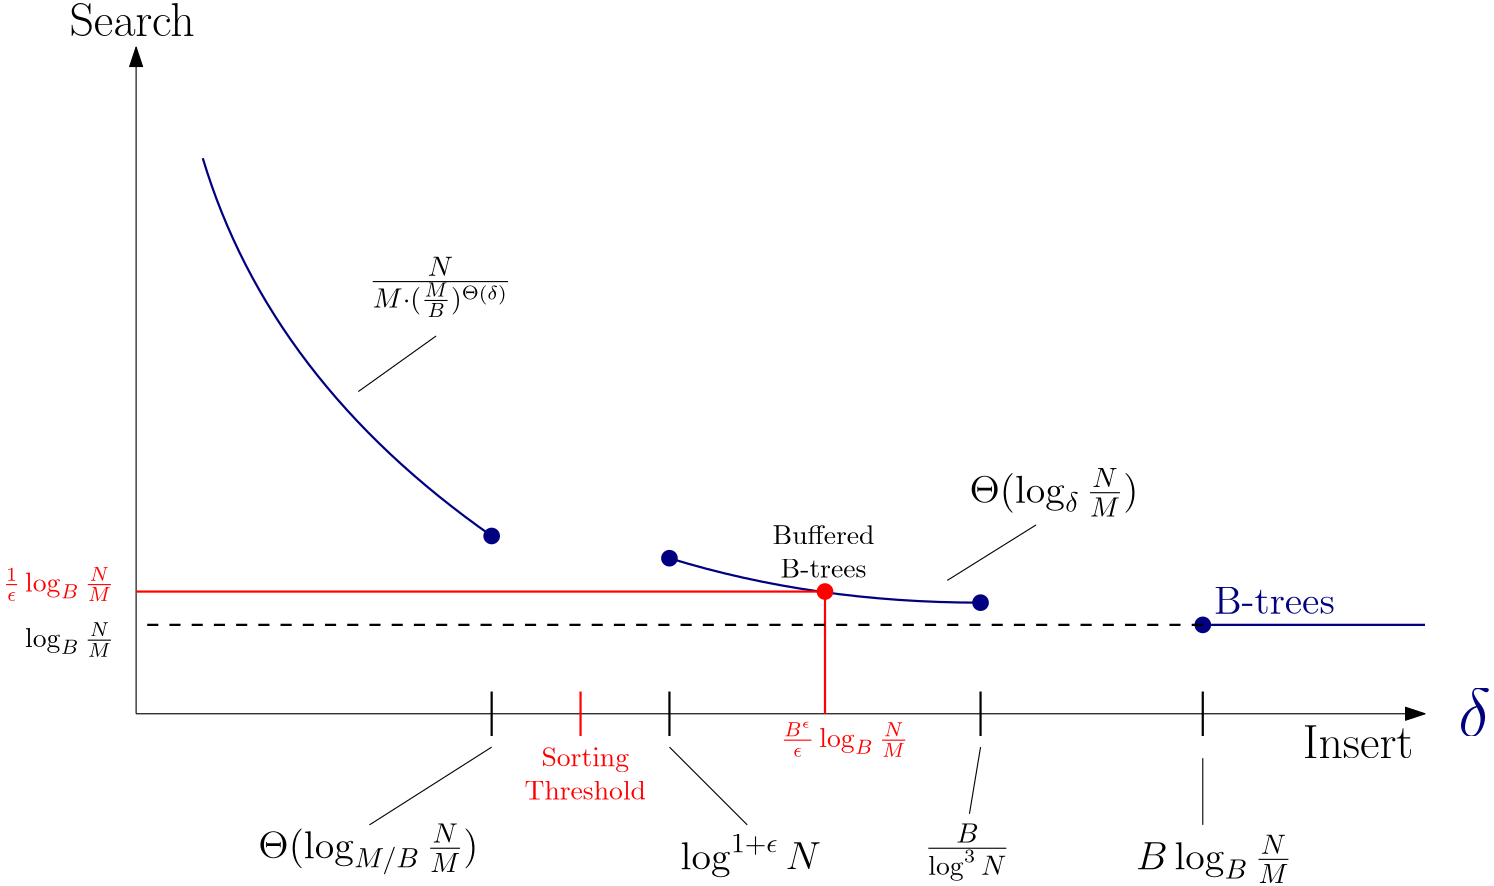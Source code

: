 <?xml version="1.0"?>
<!DOCTYPE ipe SYSTEM "ipe.dtd">
<ipe version="70107" creator="Ipe 7.2.2">
<info created="D:20160510144933" modified="D:20160510152812"/>
<ipestyle name="basic">
<symbol name="arrow/arc(spx)">
<path stroke="sym-stroke" fill="sym-stroke" pen="sym-pen">
0 0 m
-1 0.333 l
-1 -0.333 l
h
</path>
</symbol>
<symbol name="arrow/farc(spx)">
<path stroke="sym-stroke" fill="white" pen="sym-pen">
0 0 m
-1 0.333 l
-1 -0.333 l
h
</path>
</symbol>
<symbol name="arrow/ptarc(spx)">
<path stroke="sym-stroke" fill="sym-stroke" pen="sym-pen">
0 0 m
-1 0.333 l
-0.8 0 l
-1 -0.333 l
h
</path>
</symbol>
<symbol name="arrow/fptarc(spx)">
<path stroke="sym-stroke" fill="white" pen="sym-pen">
0 0 m
-1 0.333 l
-0.8 0 l
-1 -0.333 l
h
</path>
</symbol>
<symbol name="mark/circle(sx)" transformations="translations">
<path fill="sym-stroke">
0.6 0 0 0.6 0 0 e
0.4 0 0 0.4 0 0 e
</path>
</symbol>
<symbol name="mark/disk(sx)" transformations="translations">
<path fill="sym-stroke">
0.6 0 0 0.6 0 0 e
</path>
</symbol>
<symbol name="mark/fdisk(sfx)" transformations="translations">
<group>
<path fill="sym-fill">
0.5 0 0 0.5 0 0 e
</path>
<path fill="sym-stroke" fillrule="eofill">
0.6 0 0 0.6 0 0 e
0.4 0 0 0.4 0 0 e
</path>
</group>
</symbol>
<symbol name="mark/box(sx)" transformations="translations">
<path fill="sym-stroke" fillrule="eofill">
-0.6 -0.6 m
0.6 -0.6 l
0.6 0.6 l
-0.6 0.6 l
h
-0.4 -0.4 m
0.4 -0.4 l
0.4 0.4 l
-0.4 0.4 l
h
</path>
</symbol>
<symbol name="mark/square(sx)" transformations="translations">
<path fill="sym-stroke">
-0.6 -0.6 m
0.6 -0.6 l
0.6 0.6 l
-0.6 0.6 l
h
</path>
</symbol>
<symbol name="mark/fsquare(sfx)" transformations="translations">
<group>
<path fill="sym-fill">
-0.5 -0.5 m
0.5 -0.5 l
0.5 0.5 l
-0.5 0.5 l
h
</path>
<path fill="sym-stroke" fillrule="eofill">
-0.6 -0.6 m
0.6 -0.6 l
0.6 0.6 l
-0.6 0.6 l
h
-0.4 -0.4 m
0.4 -0.4 l
0.4 0.4 l
-0.4 0.4 l
h
</path>
</group>
</symbol>
<symbol name="mark/cross(sx)" transformations="translations">
<group>
<path fill="sym-stroke">
-0.43 -0.57 m
0.57 0.43 l
0.43 0.57 l
-0.57 -0.43 l
h
</path>
<path fill="sym-stroke">
-0.43 0.57 m
0.57 -0.43 l
0.43 -0.57 l
-0.57 0.43 l
h
</path>
</group>
</symbol>
<symbol name="arrow/fnormal(spx)">
<path stroke="sym-stroke" fill="white" pen="sym-pen">
0 0 m
-1 0.333 l
-1 -0.333 l
h
</path>
</symbol>
<symbol name="arrow/pointed(spx)">
<path stroke="sym-stroke" fill="sym-stroke" pen="sym-pen">
0 0 m
-1 0.333 l
-0.8 0 l
-1 -0.333 l
h
</path>
</symbol>
<symbol name="arrow/fpointed(spx)">
<path stroke="sym-stroke" fill="white" pen="sym-pen">
0 0 m
-1 0.333 l
-0.8 0 l
-1 -0.333 l
h
</path>
</symbol>
<symbol name="arrow/linear(spx)">
<path stroke="sym-stroke" pen="sym-pen">
-1 0.333 m
0 0 l
-1 -0.333 l
</path>
</symbol>
<symbol name="arrow/fdouble(spx)">
<path stroke="sym-stroke" fill="white" pen="sym-pen">
0 0 m
-1 0.333 l
-1 -0.333 l
h
-1 0 m
-2 0.333 l
-2 -0.333 l
h
</path>
</symbol>
<symbol name="arrow/double(spx)">
<path stroke="sym-stroke" fill="sym-stroke" pen="sym-pen">
0 0 m
-1 0.333 l
-1 -0.333 l
h
-1 0 m
-2 0.333 l
-2 -0.333 l
h
</path>
</symbol>
<pen name="heavier" value="0.8"/>
<pen name="fat" value="1.2"/>
<pen name="ultrafat" value="2"/>
<symbolsize name="large" value="5"/>
<symbolsize name="small" value="2"/>
<symbolsize name="tiny" value="1.1"/>
<arrowsize name="large" value="10"/>
<arrowsize name="small" value="5"/>
<arrowsize name="tiny" value="3"/>
<color name="red" value="1 0 0"/>
<color name="green" value="0 1 0"/>
<color name="blue" value="0 0 1"/>
<color name="yellow" value="1 1 0"/>
<color name="orange" value="1 0.647 0"/>
<color name="gold" value="1 0.843 0"/>
<color name="purple" value="0.627 0.125 0.941"/>
<color name="gray" value="0.745"/>
<color name="brown" value="0.647 0.165 0.165"/>
<color name="navy" value="0 0 0.502"/>
<color name="pink" value="1 0.753 0.796"/>
<color name="seagreen" value="0.18 0.545 0.341"/>
<color name="turquoise" value="0.251 0.878 0.816"/>
<color name="violet" value="0.933 0.51 0.933"/>
<color name="darkblue" value="0 0 0.545"/>
<color name="darkcyan" value="0 0.545 0.545"/>
<color name="darkgray" value="0.663"/>
<color name="darkgreen" value="0 0.392 0"/>
<color name="darkmagenta" value="0.545 0 0.545"/>
<color name="darkorange" value="1 0.549 0"/>
<color name="darkred" value="0.545 0 0"/>
<color name="lightblue" value="0.678 0.847 0.902"/>
<color name="lightcyan" value="0.878 1 1"/>
<color name="lightgray" value="0.827"/>
<color name="lightgreen" value="0.565 0.933 0.565"/>
<color name="lightyellow" value="1 1 0.878"/>
<dashstyle name="dashed" value="[4] 0"/>
<dashstyle name="dotted" value="[1 3] 0"/>
<dashstyle name="dash dotted" value="[4 2 1 2] 0"/>
<dashstyle name="dash dot dotted" value="[4 2 1 2 1 2] 0"/>
<textsize name="large" value="\large"/>
<textsize name="Large" value="\Large"/>
<textsize name="LARGE" value="\LARGE"/>
<textsize name="huge" value="\huge"/>
<textsize name="Huge" value="\Huge"/>
<textsize name="small" value="\small"/>
<textsize name="footnote" value="\footnotesize"/>
<textsize name="tiny" value="\tiny"/>
<textstyle name="center" begin="\begin{center}" end="\end{center}"/>
<textstyle name="itemize" begin="\begin{itemize}" end="\end{itemize}"/>
<textstyle name="item" begin="\begin{itemize}\item{}" end="\end{itemize}"/>
<gridsize name="4 pts" value="4"/>
<gridsize name="8 pts (~3 mm)" value="8"/>
<gridsize name="16 pts (~6 mm)" value="16"/>
<gridsize name="32 pts (~12 mm)" value="32"/>
<gridsize name="10 pts (~3.5 mm)" value="10"/>
<gridsize name="20 pts (~7 mm)" value="20"/>
<gridsize name="14 pts (~5 mm)" value="14"/>
<gridsize name="28 pts (~10 mm)" value="28"/>
<gridsize name="56 pts (~20 mm)" value="56"/>
<anglesize name="90 deg" value="90"/>
<anglesize name="60 deg" value="60"/>
<anglesize name="45 deg" value="45"/>
<anglesize name="30 deg" value="30"/>
<anglesize name="22.5 deg" value="22.5"/>
<opacity name="10%" value="0.1"/>
<opacity name="30%" value="0.3"/>
<opacity name="50%" value="0.5"/>
<opacity name="75%" value="0.75"/>
<tiling name="falling" angle="-60" step="4" width="1"/>
<tiling name="rising" angle="30" step="4" width="1"/>
</ipestyle>
<page>
<layer name="alpha"/>
<view layers="alpha" active="alpha"/>
<path layer="alpha" stroke="black" arrow="normal/normal">
64 560 m
64 800 l
</path>
<path stroke="black" arrow="normal/normal">
64 560 m
528 560 l
</path>
<use name="mark/disk(sx)" pos="192 624" size="large" stroke="navy"/>
<use name="mark/disk(sx)" pos="256 616" size="large" stroke="navy"/>
<use name="mark/disk(sx)" pos="448 592" size="large" stroke="navy"/>
<path stroke="navy" pen="heavier">
88 760 m
112 680
192 624 c
</path>
<path stroke="navy" pen="heavier">
448 592 m
528 592 l
</path>
<text matrix="1 0 0 1 -4 -4" transformations="translations" pos="488 548" stroke="black" type="label" width="39.81" height="11.761" depth="0" valign="baseline" size="LARGE">Insert</text>
<text matrix="1 0 0 1 12 -8" transformations="translations" pos="28 812" stroke="black" type="label" width="45.123" height="11.955" depth="0" valign="baseline" size="LARGE">Search</text>
<text matrix="1 0 0 1 -8 -12" transformations="translations" pos="460 608" stroke="navy" type="label" width="43.583" height="9.803" depth="0" valign="baseline" size="Large">B-trees</text>
<use name="mark/disk(sx)" pos="368 600" size="large" stroke="navy"/>
<path stroke="navy" pen="heavier">
256 616 m
308 600
368 600 c
</path>
<use name="mark/disk(sx)" pos="312 604" size="large" stroke="red"/>
<path stroke="red" pen="heavier">
312 604 m
64 604 l
</path>
<path stroke="red" pen="heavier">
312 604 m
312 560 l
</path>
<text matrix="1 0 0 1 4 -8" transformations="translations" pos="12 612" stroke="red" type="label" width="40.145" height="8.694" depth="3.43" valign="baseline">$\frac{1}{\epsilon}\log_B\frac{N}{M}$</text>
<text transformations="translations" pos="296 548" stroke="red" type="label" width="46.087" height="9.079" depth="3.43" valign="baseline">$\frac{B^\epsilon}{\epsilon}\log_B\frac{N}{M}$</text>
<path stroke="black" dash="dashed" pen="heavier">
448 592 m
64 592 l
</path>
<text matrix="1 0 0 1 4 -8" transformations="translations" pos="20 592" stroke="black" type="label" width="32.122" height="8.694" depth="3.43" valign="baseline">$\log_B\frac{N}{M}$</text>
<path stroke="black" pen="heavier">
192 568 m
192 552 l
</path>
<path stroke="black" pen="heavier">
256 568 m
256 552 l
</path>
<path stroke="black" pen="heavier">
368 568 m
368 552 l
</path>
<path stroke="black" pen="heavier">
448 568 m
448 552 l
</path>
<path stroke="red" pen="heavier">
224 568 m
224 552 l
</path>
<text matrix="1 0 0 1 -16 -8" transformations="translations" pos="204 544" stroke="red" type="minipage" width="75.384" height="11.873" depth="6.89" valign="baseline" style="center">Sorting\\
Threshold</text>
<text matrix="1 0 0 1 0 -12" transformations="translations" pos="540 564" stroke="navy" type="label" width="11.679" height="17.213" depth="0" valign="baseline" size="Huge">$\delta$</text>
<text matrix="1 0 0 1 -24 -12" transformations="translations" pos="300 628" stroke="black" type="minipage" width="70.956" height="11.924" depth="6.95" valign="baseline" style="center">Buffered \\
B-trees</text>
<text matrix="1 0 0 1 24 -16" transformations="translations" pos="124 728" stroke="black" type="label" width="51.109" height="12.451" depth="9.14" valign="baseline" size="Large">$\frac{N}{M\cdot(\frac{M}{B})^{\Theta(\delta)}}$</text>
<text matrix="1 0 0 1 0 -16" transformations="translations" pos="364 652" stroke="black" type="label" width="60.832" height="12.453" depth="4.95" valign="baseline" size="Large">$\Theta(\log_\delta \frac{N}{M})$</text>
<path stroke="black">
356 608 m
388 628 l
</path>
<text matrix="1 0 0 1 -20 12" transformations="translations" pos="128 496" stroke="black" type="label" width="79.263" height="12.455" depth="5.78" valign="baseline" size="Large">$\Theta(\log_{M/B}\frac{N}{M})$</text>
<text matrix="1 0 0 1 16 -12" transformations="translations" pos="244 516" stroke="black" type="label" width="50.554" height="12.536" depth="2.79" valign="baseline" size="Large">$\log^{1+\epsilon} N$</text>
<text matrix="1 0 0 1 -24 -4" transformations="translations" pos="372 512" stroke="black" type="label" width="30.48" height="12.455" depth="7.9" valign="baseline" size="Large">$\frac{B}{\log^3N}$</text>
<text matrix="1 0 0 1 -16 -12" transformations="translations" pos="440 516" stroke="black" type="label" width="56.019" height="12.453" depth="4.95" valign="baseline" size="Large">$B\log_B\frac{N}{M}$</text>
<path stroke="black">
448 544 m
448 520 l
</path>
<path stroke="black">
368 548 m
364 524 l
</path>
<path stroke="black">
256 548 m
284 520 l
</path>
<path stroke="black">
192 548 m
148 520 l
</path>
<path stroke="black">
172 696 m
144 676 l
</path>
</page>
</ipe>
